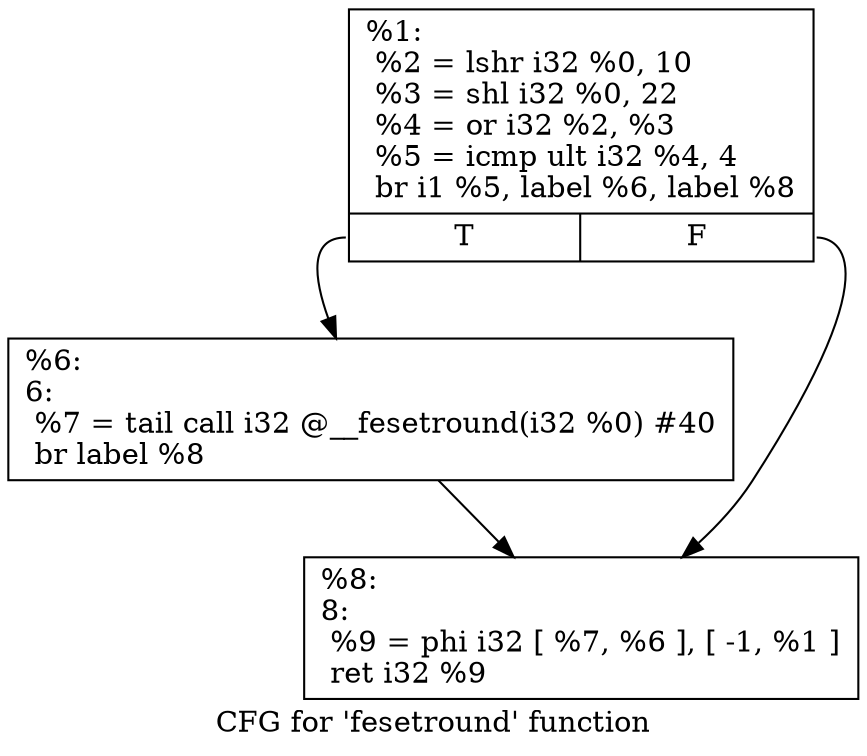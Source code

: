 digraph "CFG for 'fesetround' function" {
	label="CFG for 'fesetround' function";

	Node0x1fb1820 [shape=record,label="{%1:\l  %2 = lshr i32 %0, 10\l  %3 = shl i32 %0, 22\l  %4 = or i32 %2, %3\l  %5 = icmp ult i32 %4, 4\l  br i1 %5, label %6, label %8\l|{<s0>T|<s1>F}}"];
	Node0x1fb1820:s0 -> Node0x1fb18a0;
	Node0x1fb1820:s1 -> Node0x1fb18f0;
	Node0x1fb18a0 [shape=record,label="{%6:\l6:                                                \l  %7 = tail call i32 @__fesetround(i32 %0) #40\l  br label %8\l}"];
	Node0x1fb18a0 -> Node0x1fb18f0;
	Node0x1fb18f0 [shape=record,label="{%8:\l8:                                                \l  %9 = phi i32 [ %7, %6 ], [ -1, %1 ]\l  ret i32 %9\l}"];
}
